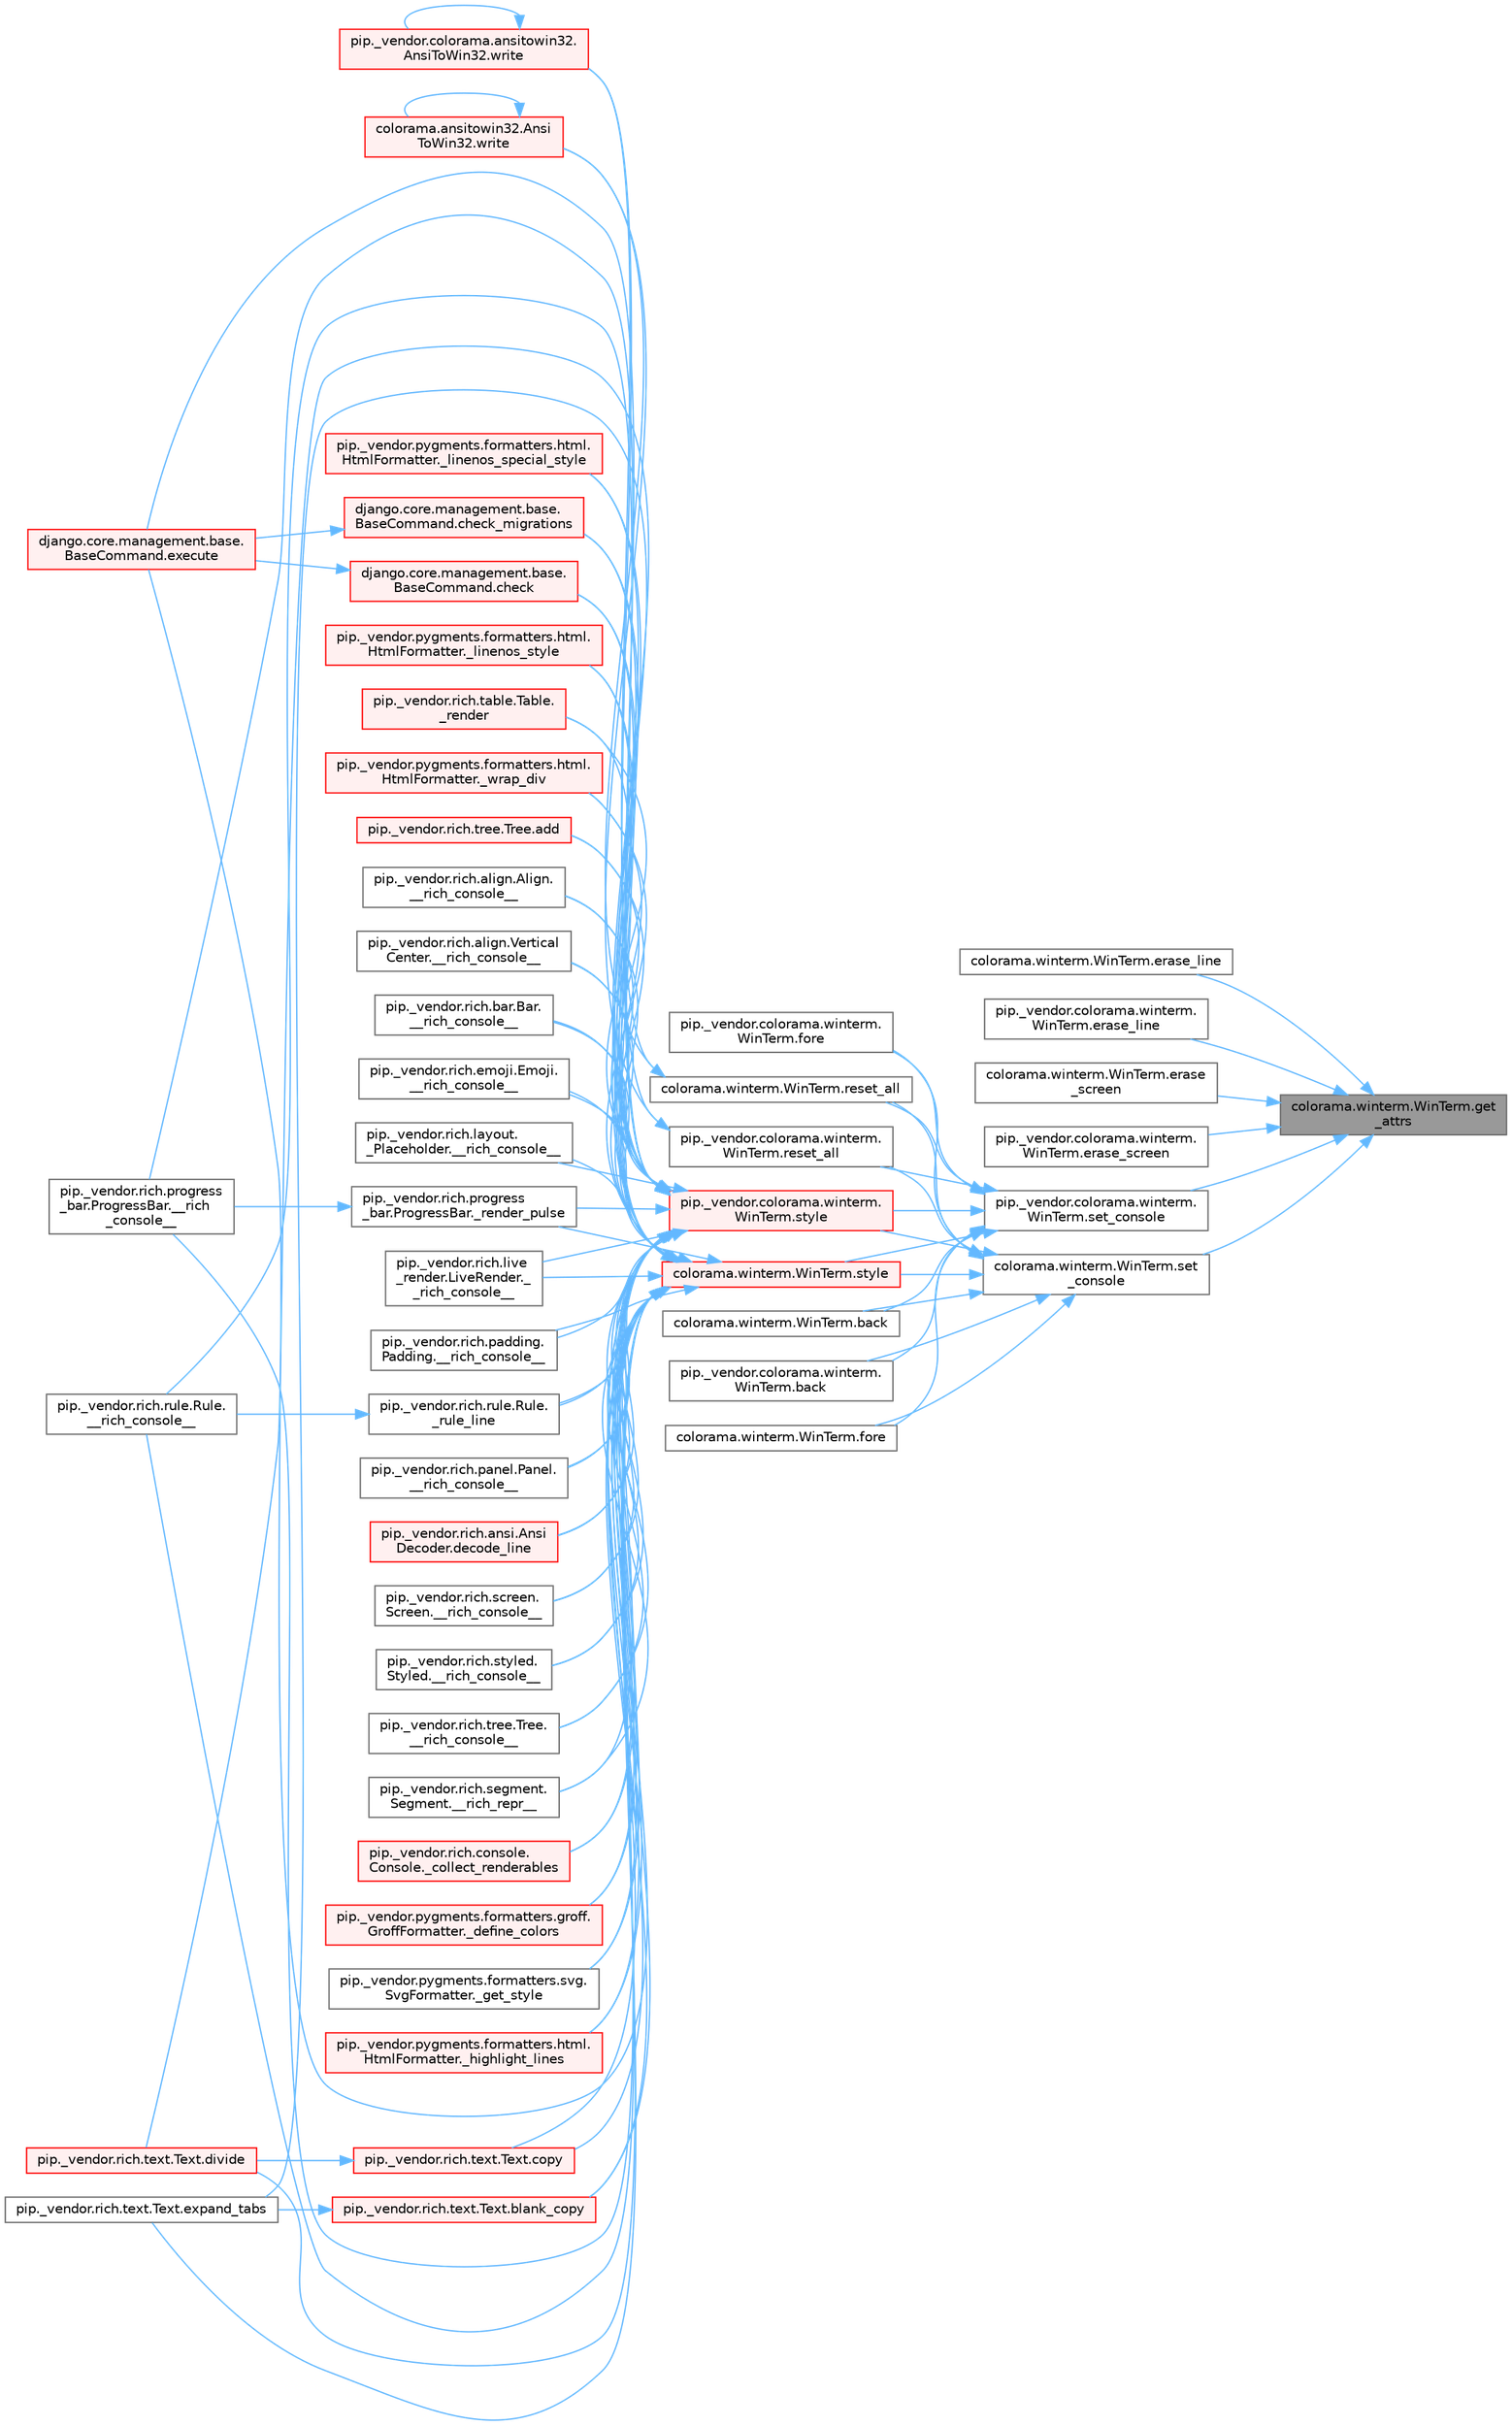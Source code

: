 digraph "colorama.winterm.WinTerm.get_attrs"
{
 // LATEX_PDF_SIZE
  bgcolor="transparent";
  edge [fontname=Helvetica,fontsize=10,labelfontname=Helvetica,labelfontsize=10];
  node [fontname=Helvetica,fontsize=10,shape=box,height=0.2,width=0.4];
  rankdir="RL";
  Node1 [id="Node000001",label="colorama.winterm.WinTerm.get\l_attrs",height=0.2,width=0.4,color="gray40", fillcolor="grey60", style="filled", fontcolor="black",tooltip=" "];
  Node1 -> Node2 [id="edge1_Node000001_Node000002",dir="back",color="steelblue1",style="solid",tooltip=" "];
  Node2 [id="Node000002",label="colorama.winterm.WinTerm.erase_line",height=0.2,width=0.4,color="grey40", fillcolor="white", style="filled",URL="$classcolorama_1_1winterm_1_1_win_term.html#a305ed7d80afebd025aaec1aafa152f6a",tooltip=" "];
  Node1 -> Node3 [id="edge2_Node000001_Node000003",dir="back",color="steelblue1",style="solid",tooltip=" "];
  Node3 [id="Node000003",label="pip._vendor.colorama.winterm.\lWinTerm.erase_line",height=0.2,width=0.4,color="grey40", fillcolor="white", style="filled",URL="$classpip_1_1__vendor_1_1colorama_1_1winterm_1_1_win_term.html#ad3f1f876073748c3f3acc4efdca75fe5",tooltip=" "];
  Node1 -> Node4 [id="edge3_Node000001_Node000004",dir="back",color="steelblue1",style="solid",tooltip=" "];
  Node4 [id="Node000004",label="colorama.winterm.WinTerm.erase\l_screen",height=0.2,width=0.4,color="grey40", fillcolor="white", style="filled",URL="$classcolorama_1_1winterm_1_1_win_term.html#a9fa8614026529d748c9ddaf87b226e88",tooltip=" "];
  Node1 -> Node5 [id="edge4_Node000001_Node000005",dir="back",color="steelblue1",style="solid",tooltip=" "];
  Node5 [id="Node000005",label="pip._vendor.colorama.winterm.\lWinTerm.erase_screen",height=0.2,width=0.4,color="grey40", fillcolor="white", style="filled",URL="$classpip_1_1__vendor_1_1colorama_1_1winterm_1_1_win_term.html#a4bb9893b361eec7ffa4b332b622c0ce5",tooltip=" "];
  Node1 -> Node6 [id="edge5_Node000001_Node000006",dir="back",color="steelblue1",style="solid",tooltip=" "];
  Node6 [id="Node000006",label="colorama.winterm.WinTerm.set\l_console",height=0.2,width=0.4,color="grey40", fillcolor="white", style="filled",URL="$classcolorama_1_1winterm_1_1_win_term.html#af6dff6de729a3ee36986b1eaa71c6511",tooltip=" "];
  Node6 -> Node7 [id="edge6_Node000006_Node000007",dir="back",color="steelblue1",style="solid",tooltip=" "];
  Node7 [id="Node000007",label="colorama.winterm.WinTerm.back",height=0.2,width=0.4,color="grey40", fillcolor="white", style="filled",URL="$classcolorama_1_1winterm_1_1_win_term.html#a41e0fb535da3a16f269ec6cbc26df489",tooltip=" "];
  Node6 -> Node8 [id="edge7_Node000006_Node000008",dir="back",color="steelblue1",style="solid",tooltip=" "];
  Node8 [id="Node000008",label="pip._vendor.colorama.winterm.\lWinTerm.back",height=0.2,width=0.4,color="grey40", fillcolor="white", style="filled",URL="$classpip_1_1__vendor_1_1colorama_1_1winterm_1_1_win_term.html#ac8c3a3a07c0d99aa828fd38813bb6d6b",tooltip=" "];
  Node6 -> Node9 [id="edge8_Node000006_Node000009",dir="back",color="steelblue1",style="solid",tooltip=" "];
  Node9 [id="Node000009",label="colorama.winterm.WinTerm.fore",height=0.2,width=0.4,color="grey40", fillcolor="white", style="filled",URL="$classcolorama_1_1winterm_1_1_win_term.html#a98a73a957ef473bf65efc7028b364dcf",tooltip=" "];
  Node6 -> Node10 [id="edge9_Node000006_Node000010",dir="back",color="steelblue1",style="solid",tooltip=" "];
  Node10 [id="Node000010",label="pip._vendor.colorama.winterm.\lWinTerm.fore",height=0.2,width=0.4,color="grey40", fillcolor="white", style="filled",URL="$classpip_1_1__vendor_1_1colorama_1_1winterm_1_1_win_term.html#ab37178ab8a23dcdca4427c3ec375bdb4",tooltip=" "];
  Node6 -> Node11 [id="edge10_Node000006_Node000011",dir="back",color="steelblue1",style="solid",tooltip=" "];
  Node11 [id="Node000011",label="colorama.winterm.WinTerm.reset_all",height=0.2,width=0.4,color="grey40", fillcolor="white", style="filled",URL="$classcolorama_1_1winterm_1_1_win_term.html#a3b02943f152c5e63db370429ebf2b520",tooltip=" "];
  Node11 -> Node12 [id="edge11_Node000011_Node000012",dir="back",color="steelblue1",style="solid",tooltip=" "];
  Node12 [id="Node000012",label="colorama.ansitowin32.Ansi\lToWin32.write",height=0.2,width=0.4,color="red", fillcolor="#FFF0F0", style="filled",URL="$classcolorama_1_1ansitowin32_1_1_ansi_to_win32.html#abadac90e6f0a5a03cecdc6f254eca7d8",tooltip=" "];
  Node12 -> Node12 [id="edge12_Node000012_Node000012",dir="back",color="steelblue1",style="solid",tooltip=" "];
  Node11 -> Node3017 [id="edge13_Node000011_Node003017",dir="back",color="steelblue1",style="solid",tooltip=" "];
  Node3017 [id="Node003017",label="pip._vendor.colorama.ansitowin32.\lAnsiToWin32.write",height=0.2,width=0.4,color="red", fillcolor="#FFF0F0", style="filled",URL="$classpip_1_1__vendor_1_1colorama_1_1ansitowin32_1_1_ansi_to_win32.html#aaeb0baf104470a2dfb282dce019b45e4",tooltip=" "];
  Node3017 -> Node3017 [id="edge14_Node003017_Node003017",dir="back",color="steelblue1",style="solid",tooltip=" "];
  Node6 -> Node3189 [id="edge15_Node000006_Node003189",dir="back",color="steelblue1",style="solid",tooltip=" "];
  Node3189 [id="Node003189",label="pip._vendor.colorama.winterm.\lWinTerm.reset_all",height=0.2,width=0.4,color="grey40", fillcolor="white", style="filled",URL="$classpip_1_1__vendor_1_1colorama_1_1winterm_1_1_win_term.html#acd145cbb15b95d56837163e3bda436c7",tooltip=" "];
  Node3189 -> Node12 [id="edge16_Node003189_Node000012",dir="back",color="steelblue1",style="solid",tooltip=" "];
  Node3189 -> Node3017 [id="edge17_Node003189_Node003017",dir="back",color="steelblue1",style="solid",tooltip=" "];
  Node6 -> Node3190 [id="edge18_Node000006_Node003190",dir="back",color="steelblue1",style="solid",tooltip=" "];
  Node3190 [id="Node003190",label="colorama.winterm.WinTerm.style",height=0.2,width=0.4,color="red", fillcolor="#FFF0F0", style="filled",URL="$classcolorama_1_1winterm_1_1_win_term.html#a506343ed97737721f4046d5e741a8b2c",tooltip=" "];
  Node3190 -> Node227 [id="edge19_Node003190_Node000227",dir="back",color="steelblue1",style="solid",tooltip=" "];
  Node227 [id="Node000227",label="pip._vendor.rich.align.Align.\l__rich_console__",height=0.2,width=0.4,color="grey40", fillcolor="white", style="filled",URL="$classpip_1_1__vendor_1_1rich_1_1align_1_1_align.html#afd4f8994e1355e2c22c2aa1145f0d400",tooltip=" "];
  Node3190 -> Node1525 [id="edge20_Node003190_Node001525",dir="back",color="steelblue1",style="solid",tooltip=" "];
  Node1525 [id="Node001525",label="pip._vendor.rich.align.Vertical\lCenter.__rich_console__",height=0.2,width=0.4,color="grey40", fillcolor="white", style="filled",URL="$classpip_1_1__vendor_1_1rich_1_1align_1_1_vertical_center.html#a001f705e33eb498f4d9c13249aa09cd8",tooltip=" "];
  Node3190 -> Node1369 [id="edge21_Node003190_Node001369",dir="back",color="steelblue1",style="solid",tooltip=" "];
  Node1369 [id="Node001369",label="pip._vendor.rich.bar.Bar.\l__rich_console__",height=0.2,width=0.4,color="grey40", fillcolor="white", style="filled",URL="$classpip_1_1__vendor_1_1rich_1_1bar_1_1_bar.html#a359eaef2ee887a91db40d010b8524723",tooltip=" "];
  Node3190 -> Node3191 [id="edge22_Node003190_Node003191",dir="back",color="steelblue1",style="solid",tooltip=" "];
  Node3191 [id="Node003191",label="pip._vendor.rich.emoji.Emoji.\l__rich_console__",height=0.2,width=0.4,color="grey40", fillcolor="white", style="filled",URL="$classpip_1_1__vendor_1_1rich_1_1emoji_1_1_emoji.html#af544f31b3a4980df17684a7de6e60612",tooltip=" "];
  Node3190 -> Node3192 [id="edge23_Node003190_Node003192",dir="back",color="steelblue1",style="solid",tooltip=" "];
  Node3192 [id="Node003192",label="pip._vendor.rich.layout.\l_Placeholder.__rich_console__",height=0.2,width=0.4,color="grey40", fillcolor="white", style="filled",URL="$classpip_1_1__vendor_1_1rich_1_1layout_1_1___placeholder.html#aa47f8c89d90d3654a18e522e482b8960",tooltip=" "];
  Node3190 -> Node1526 [id="edge24_Node003190_Node001526",dir="back",color="steelblue1",style="solid",tooltip=" "];
  Node1526 [id="Node001526",label="pip._vendor.rich.live\l_render.LiveRender._\l_rich_console__",height=0.2,width=0.4,color="grey40", fillcolor="white", style="filled",URL="$classpip_1_1__vendor_1_1rich_1_1live__render_1_1_live_render.html#ad912ba8e93bac99aa63c5291cf34b87b",tooltip=" "];
  Node3190 -> Node1516 [id="edge25_Node003190_Node001516",dir="back",color="steelblue1",style="solid",tooltip=" "];
  Node1516 [id="Node001516",label="pip._vendor.rich.padding.\lPadding.__rich_console__",height=0.2,width=0.4,color="grey40", fillcolor="white", style="filled",URL="$classpip_1_1__vendor_1_1rich_1_1padding_1_1_padding.html#a23e27b4fb591fa1a4b6a04c497729077",tooltip=" "];
  Node3190 -> Node228 [id="edge26_Node003190_Node000228",dir="back",color="steelblue1",style="solid",tooltip=" "];
  Node228 [id="Node000228",label="pip._vendor.rich.panel.Panel.\l__rich_console__",height=0.2,width=0.4,color="grey40", fillcolor="white", style="filled",URL="$classpip_1_1__vendor_1_1rich_1_1panel_1_1_panel.html#a6c612abd2dc827e0625fba926d709fb6",tooltip=" "];
  Node3190 -> Node1508 [id="edge27_Node003190_Node001508",dir="back",color="steelblue1",style="solid",tooltip=" "];
  Node1508 [id="Node001508",label="pip._vendor.rich.progress\l_bar.ProgressBar.__rich\l_console__",height=0.2,width=0.4,color="grey40", fillcolor="white", style="filled",URL="$classpip_1_1__vendor_1_1rich_1_1progress__bar_1_1_progress_bar.html#abbdfe88bb95fc3d9cebec88429e23b6e",tooltip=" "];
  Node3190 -> Node3193 [id="edge28_Node003190_Node003193",dir="back",color="steelblue1",style="solid",tooltip=" "];
  Node3193 [id="Node003193",label="pip._vendor.rich.rule.Rule.\l__rich_console__",height=0.2,width=0.4,color="grey40", fillcolor="white", style="filled",URL="$classpip_1_1__vendor_1_1rich_1_1rule_1_1_rule.html#a6d54c948a430012a37c8fb11f277e500",tooltip=" "];
  Node3190 -> Node1527 [id="edge29_Node003190_Node001527",dir="back",color="steelblue1",style="solid",tooltip=" "];
  Node1527 [id="Node001527",label="pip._vendor.rich.screen.\lScreen.__rich_console__",height=0.2,width=0.4,color="grey40", fillcolor="white", style="filled",URL="$classpip_1_1__vendor_1_1rich_1_1screen_1_1_screen.html#a5da09dde31d7cd9ba21f9800a67f5c04",tooltip=" "];
  Node3190 -> Node1528 [id="edge30_Node003190_Node001528",dir="back",color="steelblue1",style="solid",tooltip=" "];
  Node1528 [id="Node001528",label="pip._vendor.rich.styled.\lStyled.__rich_console__",height=0.2,width=0.4,color="grey40", fillcolor="white", style="filled",URL="$classpip_1_1__vendor_1_1rich_1_1styled_1_1_styled.html#ad2b41aa2911394ea81c2ea590ae7d588",tooltip=" "];
  Node3190 -> Node3194 [id="edge31_Node003190_Node003194",dir="back",color="steelblue1",style="solid",tooltip=" "];
  Node3194 [id="Node003194",label="pip._vendor.rich.tree.Tree.\l__rich_console__",height=0.2,width=0.4,color="grey40", fillcolor="white", style="filled",URL="$classpip_1_1__vendor_1_1rich_1_1tree_1_1_tree.html#aa8555c7e43b4f8c34c62d797fc40f3a8",tooltip=" "];
  Node3190 -> Node3195 [id="edge32_Node003190_Node003195",dir="back",color="steelblue1",style="solid",tooltip=" "];
  Node3195 [id="Node003195",label="pip._vendor.rich.segment.\lSegment.__rich_repr__",height=0.2,width=0.4,color="grey40", fillcolor="white", style="filled",URL="$classpip_1_1__vendor_1_1rich_1_1segment_1_1_segment.html#a74fd1384097a81b6f59516eaa0aa948e",tooltip=" "];
  Node3190 -> Node3196 [id="edge33_Node003190_Node003196",dir="back",color="steelblue1",style="solid",tooltip=" "];
  Node3196 [id="Node003196",label="pip._vendor.rich.console.\lConsole._collect_renderables",height=0.2,width=0.4,color="red", fillcolor="#FFF0F0", style="filled",URL="$classpip_1_1__vendor_1_1rich_1_1console_1_1_console.html#ab053dc750094e77e036523f6d2c14899",tooltip=" "];
  Node3190 -> Node3197 [id="edge34_Node003190_Node003197",dir="back",color="steelblue1",style="solid",tooltip=" "];
  Node3197 [id="Node003197",label="pip._vendor.pygments.formatters.groff.\lGroffFormatter._define_colors",height=0.2,width=0.4,color="red", fillcolor="#FFF0F0", style="filled",URL="$classpip_1_1__vendor_1_1pygments_1_1formatters_1_1groff_1_1_groff_formatter.html#ac743d0e935021a3b071689ad513405bd",tooltip=" "];
  Node3190 -> Node3198 [id="edge35_Node003190_Node003198",dir="back",color="steelblue1",style="solid",tooltip=" "];
  Node3198 [id="Node003198",label="pip._vendor.pygments.formatters.svg.\lSvgFormatter._get_style",height=0.2,width=0.4,color="grey40", fillcolor="white", style="filled",URL="$classpip_1_1__vendor_1_1pygments_1_1formatters_1_1svg_1_1_svg_formatter.html#a192cec4016d79b83c907a02a767be329",tooltip=" "];
  Node3190 -> Node3199 [id="edge36_Node003190_Node003199",dir="back",color="steelblue1",style="solid",tooltip=" "];
  Node3199 [id="Node003199",label="pip._vendor.pygments.formatters.html.\lHtmlFormatter._highlight_lines",height=0.2,width=0.4,color="red", fillcolor="#FFF0F0", style="filled",URL="$classpip_1_1__vendor_1_1pygments_1_1formatters_1_1html_1_1_html_formatter.html#acea415b52682ad85487cfc1e48bd46ca",tooltip=" "];
  Node3190 -> Node3200 [id="edge37_Node003190_Node003200",dir="back",color="steelblue1",style="solid",tooltip=" "];
  Node3200 [id="Node003200",label="pip._vendor.pygments.formatters.html.\lHtmlFormatter._linenos_special_style",height=0.2,width=0.4,color="red", fillcolor="#FFF0F0", style="filled",URL="$classpip_1_1__vendor_1_1pygments_1_1formatters_1_1html_1_1_html_formatter.html#a9baca9c27273811aee483ed8b042d925",tooltip=" "];
  Node3190 -> Node3202 [id="edge38_Node003190_Node003202",dir="back",color="steelblue1",style="solid",tooltip=" "];
  Node3202 [id="Node003202",label="pip._vendor.pygments.formatters.html.\lHtmlFormatter._linenos_style",height=0.2,width=0.4,color="red", fillcolor="#FFF0F0", style="filled",URL="$classpip_1_1__vendor_1_1pygments_1_1formatters_1_1html_1_1_html_formatter.html#a109e490ead9d29180ae51e0416bf387e",tooltip=" "];
  Node3190 -> Node3203 [id="edge39_Node003190_Node003203",dir="back",color="steelblue1",style="solid",tooltip=" "];
  Node3203 [id="Node003203",label="pip._vendor.rich.table.Table.\l_render",height=0.2,width=0.4,color="red", fillcolor="#FFF0F0", style="filled",URL="$classpip_1_1__vendor_1_1rich_1_1table_1_1_table.html#a84063b329b88480f38f02ba7aabbbf4a",tooltip=" "];
  Node3190 -> Node3204 [id="edge40_Node003190_Node003204",dir="back",color="steelblue1",style="solid",tooltip=" "];
  Node3204 [id="Node003204",label="pip._vendor.rich.progress\l_bar.ProgressBar._render_pulse",height=0.2,width=0.4,color="grey40", fillcolor="white", style="filled",URL="$classpip_1_1__vendor_1_1rich_1_1progress__bar_1_1_progress_bar.html#a19be0e30fba225cd176e95f0a1990ccc",tooltip=" "];
  Node3204 -> Node1508 [id="edge41_Node003204_Node001508",dir="back",color="steelblue1",style="solid",tooltip=" "];
  Node3190 -> Node3205 [id="edge42_Node003190_Node003205",dir="back",color="steelblue1",style="solid",tooltip=" "];
  Node3205 [id="Node003205",label="pip._vendor.rich.rule.Rule.\l_rule_line",height=0.2,width=0.4,color="grey40", fillcolor="white", style="filled",URL="$classpip_1_1__vendor_1_1rich_1_1rule_1_1_rule.html#a012ac1e42b2b755ee6fd21ff7d19fd65",tooltip=" "];
  Node3205 -> Node3193 [id="edge43_Node003205_Node003193",dir="back",color="steelblue1",style="solid",tooltip=" "];
  Node3190 -> Node3206 [id="edge44_Node003190_Node003206",dir="back",color="steelblue1",style="solid",tooltip=" "];
  Node3206 [id="Node003206",label="pip._vendor.pygments.formatters.html.\lHtmlFormatter._wrap_div",height=0.2,width=0.4,color="red", fillcolor="#FFF0F0", style="filled",URL="$classpip_1_1__vendor_1_1pygments_1_1formatters_1_1html_1_1_html_formatter.html#adb6ed39955dbe4bdd68b24cf9cde26cb",tooltip=" "];
  Node3190 -> Node1226 [id="edge45_Node003190_Node001226",dir="back",color="steelblue1",style="solid",tooltip=" "];
  Node1226 [id="Node001226",label="pip._vendor.rich.tree.Tree.add",height=0.2,width=0.4,color="red", fillcolor="#FFF0F0", style="filled",URL="$classpip_1_1__vendor_1_1rich_1_1tree_1_1_tree.html#a0ce550864757b1ee2756237b6e754aae",tooltip=" "];
  Node3190 -> Node3207 [id="edge46_Node003190_Node003207",dir="back",color="steelblue1",style="solid",tooltip=" "];
  Node3207 [id="Node003207",label="pip._vendor.rich.text.Text.blank_copy",height=0.2,width=0.4,color="red", fillcolor="#FFF0F0", style="filled",URL="$classpip_1_1__vendor_1_1rich_1_1text_1_1_text.html#acba05c0772c231850c04049123a1fd8a",tooltip=" "];
  Node3207 -> Node699 [id="edge47_Node003207_Node000699",dir="back",color="steelblue1",style="solid",tooltip=" "];
  Node699 [id="Node000699",label="pip._vendor.rich.text.Text.expand_tabs",height=0.2,width=0.4,color="grey40", fillcolor="white", style="filled",URL="$classpip_1_1__vendor_1_1rich_1_1text_1_1_text.html#ad9f65ecb5a2b9b55648d525a0a58c947",tooltip=" "];
  Node3190 -> Node3209 [id="edge48_Node003190_Node003209",dir="back",color="steelblue1",style="solid",tooltip=" "];
  Node3209 [id="Node003209",label="django.core.management.base.\lBaseCommand.check",height=0.2,width=0.4,color="red", fillcolor="#FFF0F0", style="filled",URL="$classdjango_1_1core_1_1management_1_1base_1_1_base_command.html#a0ff1b562b3f6e68600b828fce3cf09b6",tooltip=" "];
  Node3209 -> Node492 [id="edge49_Node003209_Node000492",dir="back",color="steelblue1",style="solid",tooltip=" "];
  Node492 [id="Node000492",label="django.core.management.base.\lBaseCommand.execute",height=0.2,width=0.4,color="red", fillcolor="#FFF0F0", style="filled",URL="$classdjango_1_1core_1_1management_1_1base_1_1_base_command.html#a5621c1fb51be6a2deff6777d90c25ee0",tooltip=" "];
  Node3190 -> Node3210 [id="edge50_Node003190_Node003210",dir="back",color="steelblue1",style="solid",tooltip=" "];
  Node3210 [id="Node003210",label="django.core.management.base.\lBaseCommand.check_migrations",height=0.2,width=0.4,color="red", fillcolor="#FFF0F0", style="filled",URL="$classdjango_1_1core_1_1management_1_1base_1_1_base_command.html#a163d7c2584c28d8775107140aa16237b",tooltip=" "];
  Node3210 -> Node492 [id="edge51_Node003210_Node000492",dir="back",color="steelblue1",style="solid",tooltip=" "];
  Node3190 -> Node3211 [id="edge52_Node003190_Node003211",dir="back",color="steelblue1",style="solid",tooltip=" "];
  Node3211 [id="Node003211",label="pip._vendor.rich.text.Text.copy",height=0.2,width=0.4,color="red", fillcolor="#FFF0F0", style="filled",URL="$classpip_1_1__vendor_1_1rich_1_1text_1_1_text.html#a93b228d0aa89aa63e6dfbaa40cb7619a",tooltip=" "];
  Node3211 -> Node694 [id="edge53_Node003211_Node000694",dir="back",color="steelblue1",style="solid",tooltip=" "];
  Node694 [id="Node000694",label="pip._vendor.rich.text.Text.divide",height=0.2,width=0.4,color="red", fillcolor="#FFF0F0", style="filled",URL="$classpip_1_1__vendor_1_1rich_1_1text_1_1_text.html#a07dc70deb29ea374cfff03489995bcac",tooltip=" "];
  Node3190 -> Node3212 [id="edge54_Node003190_Node003212",dir="back",color="steelblue1",style="solid",tooltip=" "];
  Node3212 [id="Node003212",label="pip._vendor.rich.ansi.Ansi\lDecoder.decode_line",height=0.2,width=0.4,color="red", fillcolor="#FFF0F0", style="filled",URL="$classpip_1_1__vendor_1_1rich_1_1ansi_1_1_ansi_decoder.html#aa4e54ff71e06979da6e1a254f3a3c3e5",tooltip=" "];
  Node3190 -> Node694 [id="edge55_Node003190_Node000694",dir="back",color="steelblue1",style="solid",tooltip=" "];
  Node3190 -> Node492 [id="edge56_Node003190_Node000492",dir="back",color="steelblue1",style="solid",tooltip=" "];
  Node3190 -> Node699 [id="edge57_Node003190_Node000699",dir="back",color="steelblue1",style="solid",tooltip=" "];
  Node6 -> Node3233 [id="edge58_Node000006_Node003233",dir="back",color="steelblue1",style="solid",tooltip=" "];
  Node3233 [id="Node003233",label="pip._vendor.colorama.winterm.\lWinTerm.style",height=0.2,width=0.4,color="red", fillcolor="#FFF0F0", style="filled",URL="$classpip_1_1__vendor_1_1colorama_1_1winterm_1_1_win_term.html#a942dc25f8c2ec982d2ff799ec02ec593",tooltip=" "];
  Node3233 -> Node227 [id="edge59_Node003233_Node000227",dir="back",color="steelblue1",style="solid",tooltip=" "];
  Node3233 -> Node1525 [id="edge60_Node003233_Node001525",dir="back",color="steelblue1",style="solid",tooltip=" "];
  Node3233 -> Node1369 [id="edge61_Node003233_Node001369",dir="back",color="steelblue1",style="solid",tooltip=" "];
  Node3233 -> Node3191 [id="edge62_Node003233_Node003191",dir="back",color="steelblue1",style="solid",tooltip=" "];
  Node3233 -> Node3192 [id="edge63_Node003233_Node003192",dir="back",color="steelblue1",style="solid",tooltip=" "];
  Node3233 -> Node1526 [id="edge64_Node003233_Node001526",dir="back",color="steelblue1",style="solid",tooltip=" "];
  Node3233 -> Node1516 [id="edge65_Node003233_Node001516",dir="back",color="steelblue1",style="solid",tooltip=" "];
  Node3233 -> Node228 [id="edge66_Node003233_Node000228",dir="back",color="steelblue1",style="solid",tooltip=" "];
  Node3233 -> Node1508 [id="edge67_Node003233_Node001508",dir="back",color="steelblue1",style="solid",tooltip=" "];
  Node3233 -> Node3193 [id="edge68_Node003233_Node003193",dir="back",color="steelblue1",style="solid",tooltip=" "];
  Node3233 -> Node1527 [id="edge69_Node003233_Node001527",dir="back",color="steelblue1",style="solid",tooltip=" "];
  Node3233 -> Node1528 [id="edge70_Node003233_Node001528",dir="back",color="steelblue1",style="solid",tooltip=" "];
  Node3233 -> Node3194 [id="edge71_Node003233_Node003194",dir="back",color="steelblue1",style="solid",tooltip=" "];
  Node3233 -> Node3195 [id="edge72_Node003233_Node003195",dir="back",color="steelblue1",style="solid",tooltip=" "];
  Node3233 -> Node3196 [id="edge73_Node003233_Node003196",dir="back",color="steelblue1",style="solid",tooltip=" "];
  Node3233 -> Node3197 [id="edge74_Node003233_Node003197",dir="back",color="steelblue1",style="solid",tooltip=" "];
  Node3233 -> Node3198 [id="edge75_Node003233_Node003198",dir="back",color="steelblue1",style="solid",tooltip=" "];
  Node3233 -> Node3199 [id="edge76_Node003233_Node003199",dir="back",color="steelblue1",style="solid",tooltip=" "];
  Node3233 -> Node3200 [id="edge77_Node003233_Node003200",dir="back",color="steelblue1",style="solid",tooltip=" "];
  Node3233 -> Node3202 [id="edge78_Node003233_Node003202",dir="back",color="steelblue1",style="solid",tooltip=" "];
  Node3233 -> Node3203 [id="edge79_Node003233_Node003203",dir="back",color="steelblue1",style="solid",tooltip=" "];
  Node3233 -> Node3204 [id="edge80_Node003233_Node003204",dir="back",color="steelblue1",style="solid",tooltip=" "];
  Node3233 -> Node3205 [id="edge81_Node003233_Node003205",dir="back",color="steelblue1",style="solid",tooltip=" "];
  Node3233 -> Node3206 [id="edge82_Node003233_Node003206",dir="back",color="steelblue1",style="solid",tooltip=" "];
  Node3233 -> Node1226 [id="edge83_Node003233_Node001226",dir="back",color="steelblue1",style="solid",tooltip=" "];
  Node3233 -> Node3207 [id="edge84_Node003233_Node003207",dir="back",color="steelblue1",style="solid",tooltip=" "];
  Node3233 -> Node3209 [id="edge85_Node003233_Node003209",dir="back",color="steelblue1",style="solid",tooltip=" "];
  Node3233 -> Node3210 [id="edge86_Node003233_Node003210",dir="back",color="steelblue1",style="solid",tooltip=" "];
  Node3233 -> Node3211 [id="edge87_Node003233_Node003211",dir="back",color="steelblue1",style="solid",tooltip=" "];
  Node3233 -> Node3212 [id="edge88_Node003233_Node003212",dir="back",color="steelblue1",style="solid",tooltip=" "];
  Node3233 -> Node694 [id="edge89_Node003233_Node000694",dir="back",color="steelblue1",style="solid",tooltip=" "];
  Node3233 -> Node492 [id="edge90_Node003233_Node000492",dir="back",color="steelblue1",style="solid",tooltip=" "];
  Node3233 -> Node699 [id="edge91_Node003233_Node000699",dir="back",color="steelblue1",style="solid",tooltip=" "];
  Node1 -> Node3234 [id="edge92_Node000001_Node003234",dir="back",color="steelblue1",style="solid",tooltip=" "];
  Node3234 [id="Node003234",label="pip._vendor.colorama.winterm.\lWinTerm.set_console",height=0.2,width=0.4,color="grey40", fillcolor="white", style="filled",URL="$classpip_1_1__vendor_1_1colorama_1_1winterm_1_1_win_term.html#a08e789eea2bbcbc4a02c04f6a340e038",tooltip=" "];
  Node3234 -> Node7 [id="edge93_Node003234_Node000007",dir="back",color="steelblue1",style="solid",tooltip=" "];
  Node3234 -> Node8 [id="edge94_Node003234_Node000008",dir="back",color="steelblue1",style="solid",tooltip=" "];
  Node3234 -> Node9 [id="edge95_Node003234_Node000009",dir="back",color="steelblue1",style="solid",tooltip=" "];
  Node3234 -> Node10 [id="edge96_Node003234_Node000010",dir="back",color="steelblue1",style="solid",tooltip=" "];
  Node3234 -> Node11 [id="edge97_Node003234_Node000011",dir="back",color="steelblue1",style="solid",tooltip=" "];
  Node3234 -> Node3189 [id="edge98_Node003234_Node003189",dir="back",color="steelblue1",style="solid",tooltip=" "];
  Node3234 -> Node3190 [id="edge99_Node003234_Node003190",dir="back",color="steelblue1",style="solid",tooltip=" "];
  Node3234 -> Node3233 [id="edge100_Node003234_Node003233",dir="back",color="steelblue1",style="solid",tooltip=" "];
}
